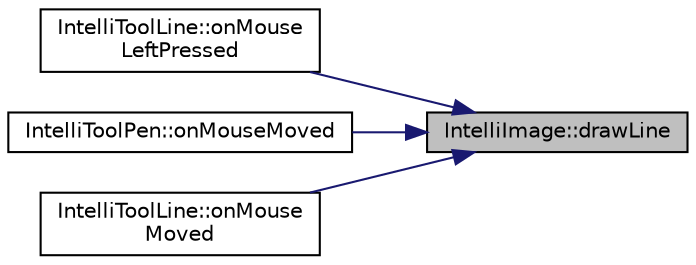 digraph "IntelliImage::drawLine"
{
 // LATEX_PDF_SIZE
  edge [fontname="Helvetica",fontsize="10",labelfontname="Helvetica",labelfontsize="10"];
  node [fontname="Helvetica",fontsize="10",shape=record];
  rankdir="RL";
  Node1 [label="IntelliImage::drawLine",height=0.2,width=0.4,color="black", fillcolor="grey75", style="filled", fontcolor="black",tooltip="A function that draws A Line between two given Points in a given color."];
  Node1 -> Node2 [dir="back",color="midnightblue",fontsize="10",style="solid",fontname="Helvetica"];
  Node2 [label="IntelliToolLine::onMouse\lLeftPressed",height=0.2,width=0.4,color="black", fillcolor="white", style="filled",URL="$class_intelli_tool_line.html#a155d676a5f98311217eb095be4759846",tooltip="A function managing the left click Pressed of a Mouse. Resetting the current draw...."];
  Node1 -> Node3 [dir="back",color="midnightblue",fontsize="10",style="solid",fontname="Helvetica"];
  Node3 [label="IntelliToolPen::onMouseMoved",height=0.2,width=0.4,color="black", fillcolor="white", style="filled",URL="$class_intelli_tool_pen.html#a58d1d636497b630647ce0c4d652737c2",tooltip="A function managing the mouse moved event. Call this in child classes!"];
  Node1 -> Node4 [dir="back",color="midnightblue",fontsize="10",style="solid",fontname="Helvetica"];
  Node4 [label="IntelliToolLine::onMouse\lMoved",height=0.2,width=0.4,color="black", fillcolor="white", style="filled",URL="$class_intelli_tool_line.html#abc6324ef0778823fe7e35aef8ae37f9b",tooltip="A function managing the mouse moved event. Call this in child classes!"];
}
